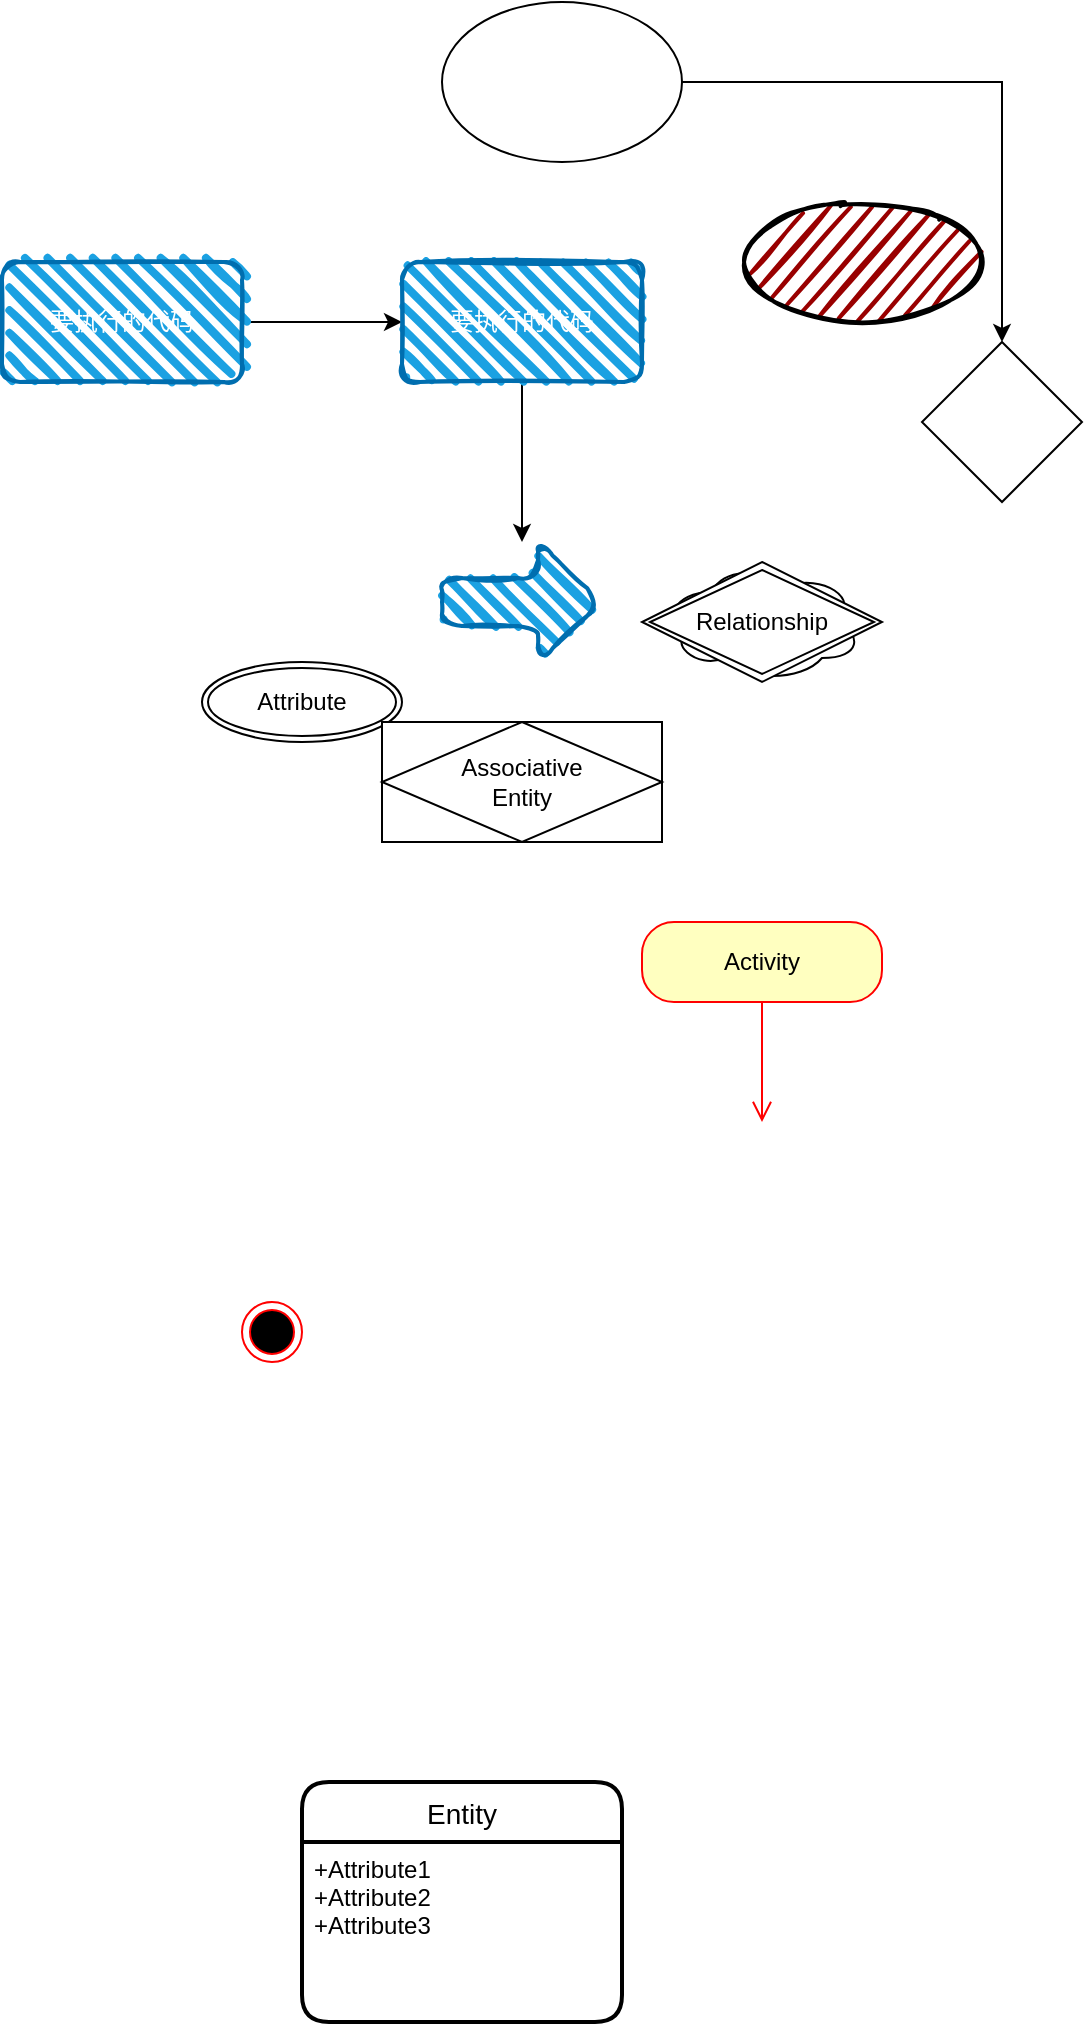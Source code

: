 <mxfile version="17.2.4" type="github">
  <diagram id="rW_Qxm2giM36Z7j2Cru5" name="Page-1">
    <mxGraphModel dx="1422" dy="772" grid="1" gridSize="10" guides="1" tooltips="1" connect="1" arrows="1" fold="1" page="1" pageScale="1" pageWidth="827" pageHeight="1169" math="0" shadow="0">
      <root>
        <mxCell id="0" />
        <mxCell id="1" parent="0" />
        <mxCell id="DyZG_olXjLvC-N-5UW_N-3" value="" style="edgeStyle=orthogonalEdgeStyle;rounded=0;orthogonalLoop=1;jettySize=auto;html=1;" parent="1" source="DyZG_olXjLvC-N-5UW_N-1" target="DyZG_olXjLvC-N-5UW_N-2" edge="1">
          <mxGeometry relative="1" as="geometry" />
        </mxCell>
        <mxCell id="DyZG_olXjLvC-N-5UW_N-1" value="" style="ellipse;whiteSpace=wrap;html=1;" parent="1" vertex="1">
          <mxGeometry x="250" y="90" width="120" height="80" as="geometry" />
        </mxCell>
        <mxCell id="DyZG_olXjLvC-N-5UW_N-2" value="" style="rhombus;whiteSpace=wrap;html=1;" parent="1" vertex="1">
          <mxGeometry x="490" y="260" width="80" height="80" as="geometry" />
        </mxCell>
        <mxCell id="DyZG_olXjLvC-N-5UW_N-4" value="Attribute" style="ellipse;shape=doubleEllipse;margin=3;whiteSpace=wrap;html=1;align=center;" parent="1" vertex="1">
          <mxGeometry x="130" y="420" width="100" height="40" as="geometry" />
        </mxCell>
        <mxCell id="DyZG_olXjLvC-N-5UW_N-5" value="Cloud" style="ellipse;shape=cloud;whiteSpace=wrap;html=1;align=center;" parent="1" vertex="1">
          <mxGeometry x="360" y="370" width="100" height="60" as="geometry" />
        </mxCell>
        <mxCell id="DyZG_olXjLvC-N-5UW_N-6" value="Relationship" style="shape=rhombus;double=1;perimeter=rhombusPerimeter;whiteSpace=wrap;html=1;align=center;" parent="1" vertex="1">
          <mxGeometry x="350" y="370" width="120" height="60" as="geometry" />
        </mxCell>
        <mxCell id="DyZG_olXjLvC-N-5UW_N-7" value="Associative&#xa;Entity" style="shape=associativeEntity;whiteSpace=wrap;html=1;align=center;" parent="1" vertex="1">
          <mxGeometry x="220" y="450" width="140" height="60" as="geometry" />
        </mxCell>
        <mxCell id="DyZG_olXjLvC-N-5UW_N-8" value="" style="ellipse;whiteSpace=wrap;html=1;strokeWidth=2;fillWeight=2;hachureGap=8;fillColor=#990000;fillStyle=dots;sketch=1;" parent="1" vertex="1">
          <mxGeometry x="400" y="190" width="120" height="60" as="geometry" />
        </mxCell>
        <mxCell id="exXvkfZNNZhn1FiZ6j8h-2" value="" style="edgeStyle=orthogonalEdgeStyle;rounded=0;orthogonalLoop=1;jettySize=auto;html=1;" edge="1" parent="1" source="DyZG_olXjLvC-N-5UW_N-9" target="exXvkfZNNZhn1FiZ6j8h-1">
          <mxGeometry relative="1" as="geometry" />
        </mxCell>
        <mxCell id="DyZG_olXjLvC-N-5UW_N-9" value="要执行的代码" style="rounded=1;whiteSpace=wrap;html=1;strokeWidth=2;fillWeight=4;hachureGap=8;hachureAngle=45;fillColor=#1ba1e2;sketch=1;fontColor=#ffffff;strokeColor=#006EAF;" parent="1" vertex="1">
          <mxGeometry x="30" y="220" width="120" height="60" as="geometry" />
        </mxCell>
        <mxCell id="DyZG_olXjLvC-N-5UW_N-10" value="Activity" style="rounded=1;whiteSpace=wrap;html=1;arcSize=40;fontColor=#000000;fillColor=#ffffc0;strokeColor=#ff0000;" parent="1" vertex="1">
          <mxGeometry x="350" y="550" width="120" height="40" as="geometry" />
        </mxCell>
        <mxCell id="DyZG_olXjLvC-N-5UW_N-11" value="" style="edgeStyle=orthogonalEdgeStyle;html=1;verticalAlign=bottom;endArrow=open;endSize=8;strokeColor=#ff0000;rounded=0;" parent="1" source="DyZG_olXjLvC-N-5UW_N-10" edge="1">
          <mxGeometry relative="1" as="geometry">
            <mxPoint x="410" y="650" as="targetPoint" />
          </mxGeometry>
        </mxCell>
        <mxCell id="DyZG_olXjLvC-N-5UW_N-12" value="" style="ellipse;html=1;shape=endState;fillColor=#000000;strokeColor=#ff0000;" parent="1" vertex="1">
          <mxGeometry x="150" y="740" width="30" height="30" as="geometry" />
        </mxCell>
        <mxCell id="DyZG_olXjLvC-N-5UW_N-13" value="Entity" style="swimlane;childLayout=stackLayout;horizontal=1;startSize=30;horizontalStack=0;rounded=1;fontSize=14;fontStyle=0;strokeWidth=2;resizeParent=0;resizeLast=1;shadow=0;dashed=0;align=center;" parent="1" vertex="1">
          <mxGeometry x="180" y="980" width="160" height="120" as="geometry" />
        </mxCell>
        <mxCell id="DyZG_olXjLvC-N-5UW_N-14" value="+Attribute1&#xa;+Attribute2&#xa;+Attribute3" style="align=left;strokeColor=none;fillColor=none;spacingLeft=4;fontSize=12;verticalAlign=top;resizable=0;rotatable=0;part=1;" parent="DyZG_olXjLvC-N-5UW_N-13" vertex="1">
          <mxGeometry y="30" width="160" height="90" as="geometry" />
        </mxCell>
        <mxCell id="exXvkfZNNZhn1FiZ6j8h-4" value="" style="edgeStyle=orthogonalEdgeStyle;rounded=0;orthogonalLoop=1;jettySize=auto;html=1;" edge="1" parent="1" source="exXvkfZNNZhn1FiZ6j8h-1" target="exXvkfZNNZhn1FiZ6j8h-3">
          <mxGeometry relative="1" as="geometry" />
        </mxCell>
        <mxCell id="exXvkfZNNZhn1FiZ6j8h-1" value="要执行的代码" style="rounded=1;whiteSpace=wrap;html=1;strokeWidth=2;fillWeight=4;hachureGap=8;hachureAngle=45;fillColor=#1ba1e2;sketch=1;fontColor=#ffffff;strokeColor=#006EAF;" vertex="1" parent="1">
          <mxGeometry x="230" y="220" width="120" height="60" as="geometry" />
        </mxCell>
        <mxCell id="exXvkfZNNZhn1FiZ6j8h-3" value="" style="shape=singleArrow;whiteSpace=wrap;html=1;arrowWidth=0.4;arrowSize=0.4;fillColor=#1ba1e2;strokeColor=#006EAF;fontColor=#ffffff;rounded=1;strokeWidth=2;fillWeight=4;hachureGap=8;hachureAngle=45;sketch=1;" vertex="1" parent="1">
          <mxGeometry x="250" y="360" width="80" height="60" as="geometry" />
        </mxCell>
      </root>
    </mxGraphModel>
  </diagram>
</mxfile>
